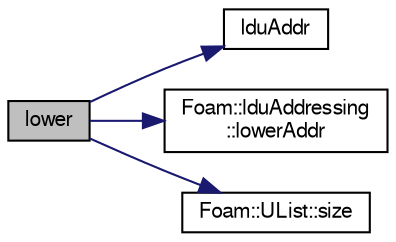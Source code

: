 digraph "lower"
{
  bgcolor="transparent";
  edge [fontname="FreeSans",fontsize="10",labelfontname="FreeSans",labelfontsize="10"];
  node [fontname="FreeSans",fontsize="10",shape=record];
  rankdir="LR";
  Node306 [label="lower",height=0.2,width=0.4,color="black", fillcolor="grey75", style="filled", fontcolor="black"];
  Node306 -> Node307 [color="midnightblue",fontsize="10",style="solid",fontname="FreeSans"];
  Node307 [label="lduAddr",height=0.2,width=0.4,color="black",URL="$a26790.html#a9b4176b96c4c508a072b5c69fb71b861",tooltip="Return the LDU addressing. "];
  Node306 -> Node308 [color="midnightblue",fontsize="10",style="solid",fontname="FreeSans"];
  Node308 [label="Foam::lduAddressing\l::lowerAddr",height=0.2,width=0.4,color="black",URL="$a26850.html#acd71c2321f86cb61103e8d46142d19b3",tooltip="Return lower addressing. "];
  Node306 -> Node309 [color="midnightblue",fontsize="10",style="solid",fontname="FreeSans"];
  Node309 [label="Foam::UList::size",height=0.2,width=0.4,color="black",URL="$a25698.html#a47b3bf30da1eb3ab8076b5fbe00e0494",tooltip="Return the number of elements in the UList. "];
}
